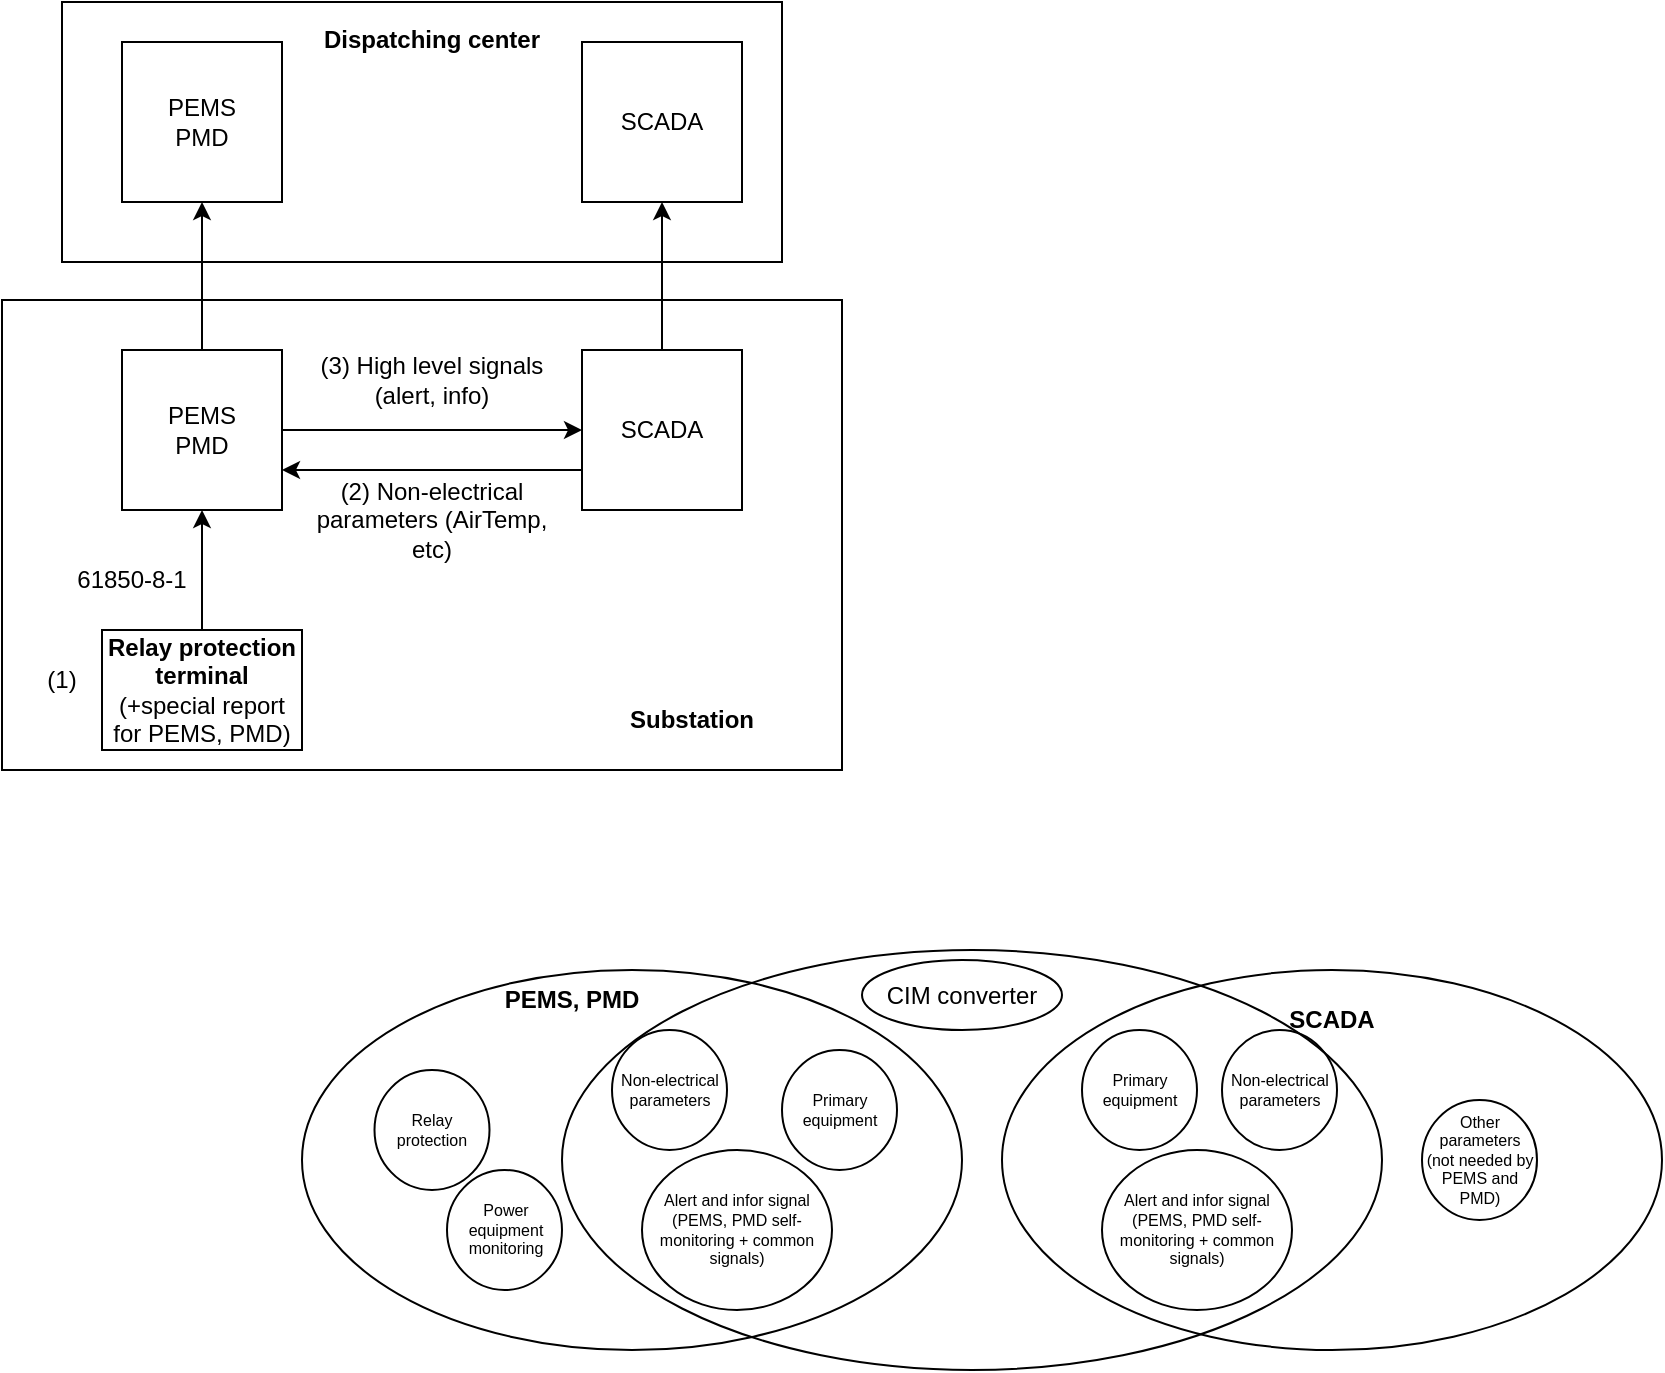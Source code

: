 <mxfile version="21.4.0" type="github">
  <diagram name="Page-1" id="hhnrzE7MoxYHYfj6DHKl">
    <mxGraphModel dx="988" dy="476" grid="1" gridSize="10" guides="1" tooltips="1" connect="1" arrows="1" fold="1" page="1" pageScale="1" pageWidth="850" pageHeight="1100" math="0" shadow="0">
      <root>
        <mxCell id="0" />
        <mxCell id="1" parent="0" />
        <mxCell id="ATrKAvhcQLNvLvAztBjA-5" style="edgeStyle=orthogonalEdgeStyle;rounded=0;orthogonalLoop=1;jettySize=auto;html=1;entryX=0;entryY=0.5;entryDx=0;entryDy=0;" edge="1" parent="1" source="ATrKAvhcQLNvLvAztBjA-1" target="ATrKAvhcQLNvLvAztBjA-2">
          <mxGeometry relative="1" as="geometry" />
        </mxCell>
        <mxCell id="ATrKAvhcQLNvLvAztBjA-14" style="edgeStyle=orthogonalEdgeStyle;rounded=0;orthogonalLoop=1;jettySize=auto;html=1;entryX=0.5;entryY=1;entryDx=0;entryDy=0;" edge="1" parent="1" source="ATrKAvhcQLNvLvAztBjA-1" target="ATrKAvhcQLNvLvAztBjA-15">
          <mxGeometry relative="1" as="geometry">
            <mxPoint x="220" y="180" as="targetPoint" />
          </mxGeometry>
        </mxCell>
        <mxCell id="ATrKAvhcQLNvLvAztBjA-1" value="PEMS&lt;br&gt;PMD" style="whiteSpace=wrap;html=1;aspect=fixed;" vertex="1" parent="1">
          <mxGeometry x="180" y="340" width="80" height="80" as="geometry" />
        </mxCell>
        <mxCell id="ATrKAvhcQLNvLvAztBjA-6" style="edgeStyle=orthogonalEdgeStyle;rounded=0;orthogonalLoop=1;jettySize=auto;html=1;entryX=1;entryY=0.75;entryDx=0;entryDy=0;" edge="1" parent="1" source="ATrKAvhcQLNvLvAztBjA-2" target="ATrKAvhcQLNvLvAztBjA-1">
          <mxGeometry relative="1" as="geometry">
            <Array as="points">
              <mxPoint x="370" y="400" />
              <mxPoint x="370" y="400" />
            </Array>
          </mxGeometry>
        </mxCell>
        <mxCell id="ATrKAvhcQLNvLvAztBjA-13" style="edgeStyle=orthogonalEdgeStyle;rounded=0;orthogonalLoop=1;jettySize=auto;html=1;entryX=0.5;entryY=1;entryDx=0;entryDy=0;" edge="1" parent="1" source="ATrKAvhcQLNvLvAztBjA-2" target="ATrKAvhcQLNvLvAztBjA-16">
          <mxGeometry relative="1" as="geometry">
            <mxPoint x="450" y="210" as="targetPoint" />
          </mxGeometry>
        </mxCell>
        <mxCell id="ATrKAvhcQLNvLvAztBjA-2" value="SCADA" style="whiteSpace=wrap;html=1;aspect=fixed;" vertex="1" parent="1">
          <mxGeometry x="410" y="340" width="80" height="80" as="geometry" />
        </mxCell>
        <mxCell id="ATrKAvhcQLNvLvAztBjA-7" style="edgeStyle=orthogonalEdgeStyle;rounded=0;orthogonalLoop=1;jettySize=auto;html=1;entryX=0.5;entryY=1;entryDx=0;entryDy=0;" edge="1" parent="1" source="ATrKAvhcQLNvLvAztBjA-4" target="ATrKAvhcQLNvLvAztBjA-1">
          <mxGeometry relative="1" as="geometry" />
        </mxCell>
        <mxCell id="ATrKAvhcQLNvLvAztBjA-4" value="&lt;b&gt;Relay protection terminal&lt;/b&gt; (+special report for PEMS, PMD)" style="rounded=0;whiteSpace=wrap;html=1;" vertex="1" parent="1">
          <mxGeometry x="170" y="480" width="100" height="60" as="geometry" />
        </mxCell>
        <mxCell id="ATrKAvhcQLNvLvAztBjA-9" value="(3) High level signals (alert, info)" style="text;html=1;strokeColor=none;fillColor=none;align=center;verticalAlign=middle;whiteSpace=wrap;rounded=0;" vertex="1" parent="1">
          <mxGeometry x="270" y="340" width="130" height="30" as="geometry" />
        </mxCell>
        <mxCell id="ATrKAvhcQLNvLvAztBjA-10" value="(2) Non-electrical parameters (AirTemp, etc)" style="text;html=1;strokeColor=none;fillColor=none;align=center;verticalAlign=middle;whiteSpace=wrap;rounded=0;" vertex="1" parent="1">
          <mxGeometry x="270" y="410" width="130" height="30" as="geometry" />
        </mxCell>
        <mxCell id="ATrKAvhcQLNvLvAztBjA-11" value="61850-8-1" style="text;html=1;strokeColor=none;fillColor=none;align=center;verticalAlign=middle;whiteSpace=wrap;rounded=0;" vertex="1" parent="1">
          <mxGeometry x="150" y="440" width="70" height="30" as="geometry" />
        </mxCell>
        <mxCell id="ATrKAvhcQLNvLvAztBjA-15" value="PEMS&lt;br&gt;PMD" style="whiteSpace=wrap;html=1;aspect=fixed;" vertex="1" parent="1">
          <mxGeometry x="180" y="186" width="80" height="80" as="geometry" />
        </mxCell>
        <mxCell id="ATrKAvhcQLNvLvAztBjA-16" value="SCADA" style="whiteSpace=wrap;html=1;aspect=fixed;" vertex="1" parent="1">
          <mxGeometry x="410" y="186" width="80" height="80" as="geometry" />
        </mxCell>
        <mxCell id="ATrKAvhcQLNvLvAztBjA-17" value="(1)" style="text;html=1;strokeColor=none;fillColor=none;align=center;verticalAlign=middle;whiteSpace=wrap;rounded=0;" vertex="1" parent="1">
          <mxGeometry x="140" y="490" width="20" height="30" as="geometry" />
        </mxCell>
        <mxCell id="ATrKAvhcQLNvLvAztBjA-19" value="" style="rounded=0;whiteSpace=wrap;html=1;fillColor=none;" vertex="1" parent="1">
          <mxGeometry x="150" y="166" width="360" height="130" as="geometry" />
        </mxCell>
        <mxCell id="ATrKAvhcQLNvLvAztBjA-21" value="" style="ellipse;whiteSpace=wrap;html=1;fillColor=none;" vertex="1" parent="1">
          <mxGeometry x="270" y="650" width="330" height="190" as="geometry" />
        </mxCell>
        <mxCell id="ATrKAvhcQLNvLvAztBjA-22" value="Non-electrical parameters" style="ellipse;whiteSpace=wrap;html=1;fillColor=none;fontSize=8;" vertex="1" parent="1">
          <mxGeometry x="425" y="680" width="57.5" height="60" as="geometry" />
        </mxCell>
        <mxCell id="ATrKAvhcQLNvLvAztBjA-23" value="Alert and infor signal (PEMS, PMD self-monitoring + common signals)" style="ellipse;whiteSpace=wrap;html=1;fillColor=none;fontSize=8;" vertex="1" parent="1">
          <mxGeometry x="440" y="740" width="95" height="80" as="geometry" />
        </mxCell>
        <mxCell id="ATrKAvhcQLNvLvAztBjA-24" value="Primary equipment" style="ellipse;whiteSpace=wrap;html=1;fillColor=none;fontSize=8;" vertex="1" parent="1">
          <mxGeometry x="510" y="690" width="57.5" height="60" as="geometry" />
        </mxCell>
        <mxCell id="ATrKAvhcQLNvLvAztBjA-25" value="Relay protection" style="ellipse;whiteSpace=wrap;html=1;fillColor=none;fontSize=8;" vertex="1" parent="1">
          <mxGeometry x="306.25" y="700" width="57.5" height="60" as="geometry" />
        </mxCell>
        <mxCell id="ATrKAvhcQLNvLvAztBjA-26" value="Power equipment monitoring" style="ellipse;whiteSpace=wrap;html=1;fillColor=none;fontSize=8;" vertex="1" parent="1">
          <mxGeometry x="342.5" y="750" width="57.5" height="60" as="geometry" />
        </mxCell>
        <mxCell id="ATrKAvhcQLNvLvAztBjA-27" value="&lt;b&gt;PEMS, PMD&lt;/b&gt;" style="text;html=1;strokeColor=none;fillColor=none;align=center;verticalAlign=middle;whiteSpace=wrap;rounded=0;" vertex="1" parent="1">
          <mxGeometry x="370" y="650" width="70" height="30" as="geometry" />
        </mxCell>
        <mxCell id="ATrKAvhcQLNvLvAztBjA-28" value="" style="ellipse;whiteSpace=wrap;html=1;fillColor=none;" vertex="1" parent="1">
          <mxGeometry x="620" y="650" width="330" height="190" as="geometry" />
        </mxCell>
        <mxCell id="ATrKAvhcQLNvLvAztBjA-29" value="&lt;b&gt;SCADA&lt;/b&gt;" style="text;html=1;strokeColor=none;fillColor=none;align=center;verticalAlign=middle;whiteSpace=wrap;rounded=0;" vertex="1" parent="1">
          <mxGeometry x="750" y="660" width="70" height="30" as="geometry" />
        </mxCell>
        <mxCell id="ATrKAvhcQLNvLvAztBjA-30" value="Primary equipment" style="ellipse;whiteSpace=wrap;html=1;fillColor=none;fontSize=8;" vertex="1" parent="1">
          <mxGeometry x="660" y="680" width="57.5" height="60" as="geometry" />
        </mxCell>
        <mxCell id="ATrKAvhcQLNvLvAztBjA-31" value="Non-electrical parameters" style="ellipse;whiteSpace=wrap;html=1;fillColor=none;fontSize=8;" vertex="1" parent="1">
          <mxGeometry x="730" y="680" width="57.5" height="60" as="geometry" />
        </mxCell>
        <mxCell id="ATrKAvhcQLNvLvAztBjA-32" value="Alert and infor signal (PEMS, PMD self-monitoring + common signals)" style="ellipse;whiteSpace=wrap;html=1;fillColor=none;fontSize=8;" vertex="1" parent="1">
          <mxGeometry x="670" y="740" width="95" height="80" as="geometry" />
        </mxCell>
        <mxCell id="ATrKAvhcQLNvLvAztBjA-33" value="Other parameters (not needed by PEMS and PMD)" style="ellipse;whiteSpace=wrap;html=1;fillColor=none;fontSize=8;" vertex="1" parent="1">
          <mxGeometry x="830" y="715" width="57.5" height="60" as="geometry" />
        </mxCell>
        <mxCell id="ATrKAvhcQLNvLvAztBjA-35" value="" style="ellipse;whiteSpace=wrap;html=1;fillColor=none;" vertex="1" parent="1">
          <mxGeometry x="400" y="640" width="410" height="210" as="geometry" />
        </mxCell>
        <mxCell id="ATrKAvhcQLNvLvAztBjA-36" value="CIM converter" style="ellipse;whiteSpace=wrap;html=1;fillColor=none;" vertex="1" parent="1">
          <mxGeometry x="550" y="645" width="100" height="35" as="geometry" />
        </mxCell>
        <mxCell id="ATrKAvhcQLNvLvAztBjA-37" value="Dispatching center" style="text;html=1;strokeColor=none;fillColor=none;align=center;verticalAlign=middle;whiteSpace=wrap;rounded=0;fontStyle=1" vertex="1" parent="1">
          <mxGeometry x="270" y="170" width="130" height="30" as="geometry" />
        </mxCell>
        <mxCell id="ATrKAvhcQLNvLvAztBjA-39" value="" style="rounded=0;whiteSpace=wrap;html=1;fillColor=none;" vertex="1" parent="1">
          <mxGeometry x="120" y="315" width="420" height="235" as="geometry" />
        </mxCell>
        <mxCell id="ATrKAvhcQLNvLvAztBjA-40" value="Substation" style="text;html=1;strokeColor=none;fillColor=none;align=center;verticalAlign=middle;whiteSpace=wrap;rounded=0;fontStyle=1" vertex="1" parent="1">
          <mxGeometry x="400" y="510" width="130" height="30" as="geometry" />
        </mxCell>
      </root>
    </mxGraphModel>
  </diagram>
</mxfile>
